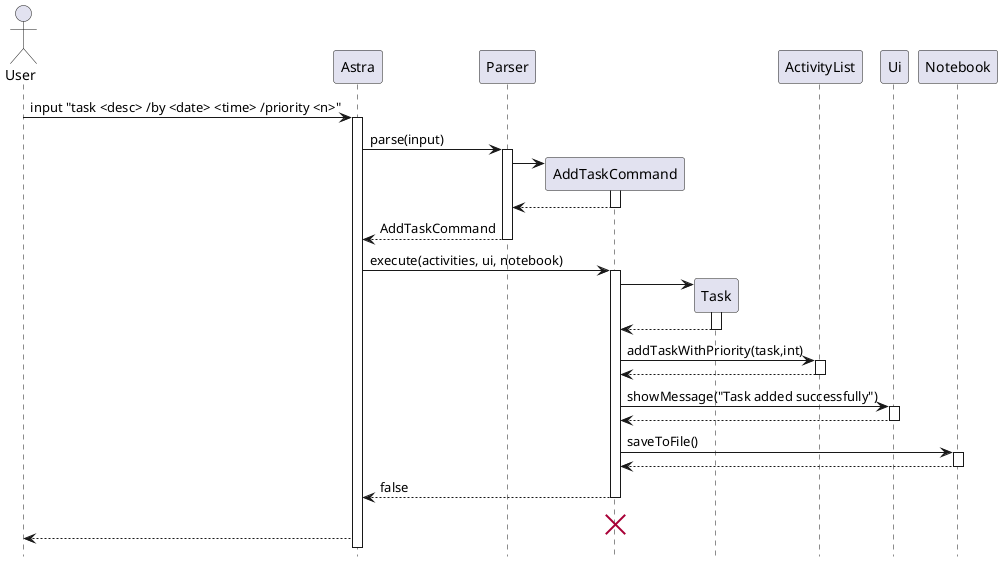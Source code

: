 @startuml
'https://plantuml.com/sequence-diagram

hide footbox
 actor User
 participant Astra
 participant Parser
 participant AddTaskCommand
 participant Task
 participant ActivityList
 participant Ui
 participant Notebook

 ' Step 1: User input is parsed
 User -> Astra: input "task <desc> /by <date> <time> /priority <n>"
 activate Astra
 Astra -> Parser : parse(input)
 activate Parser

 ' Parser creates AddTaskCommand
 create AddTaskCommand
 Parser -> AddTaskCommand
 activate AddTaskCommand
 AddTaskCommand --> Parser
 deactivate AddTaskCommand

 ' Parser returns command to User
 Parser --> Astra : AddTaskCommand
 deactivate Parser

 ' Step 2: User executes the command
 Astra -> AddTaskCommand : execute(activities, ui, notebook)
 activate AddTaskCommand

 ' Inside execute(): create a new Task
 create Task
 AddTaskCommand -> Task
 activate Task
 Task --> AddTaskCommand
 deactivate Task

 ' Add the task to ActivityList
 AddTaskCommand -> ActivityList : addTaskWithPriority(task,int)
 activate ActivityList
 ActivityList --> AddTaskCommand
 deactivate ActivityList

 ' Show a message through Ui
 AddTaskCommand -> Ui : showMessage("Task added successfully")
 activate Ui
 Ui --> AddTaskCommand
 deactivate Ui

 ' Save to file using Notebook
 AddTaskCommand -> Notebook : saveToFile()
 activate Notebook
 Notebook --> AddTaskCommand
 deactivate Notebook

 ' Return value to user
 AddTaskCommand --> Astra : false
 deactivate AddTaskCommand
 AddTaskCommand -[hidden]-> AddTaskCommand
 destroy AddTaskCommand
 Astra -->User
@enduml